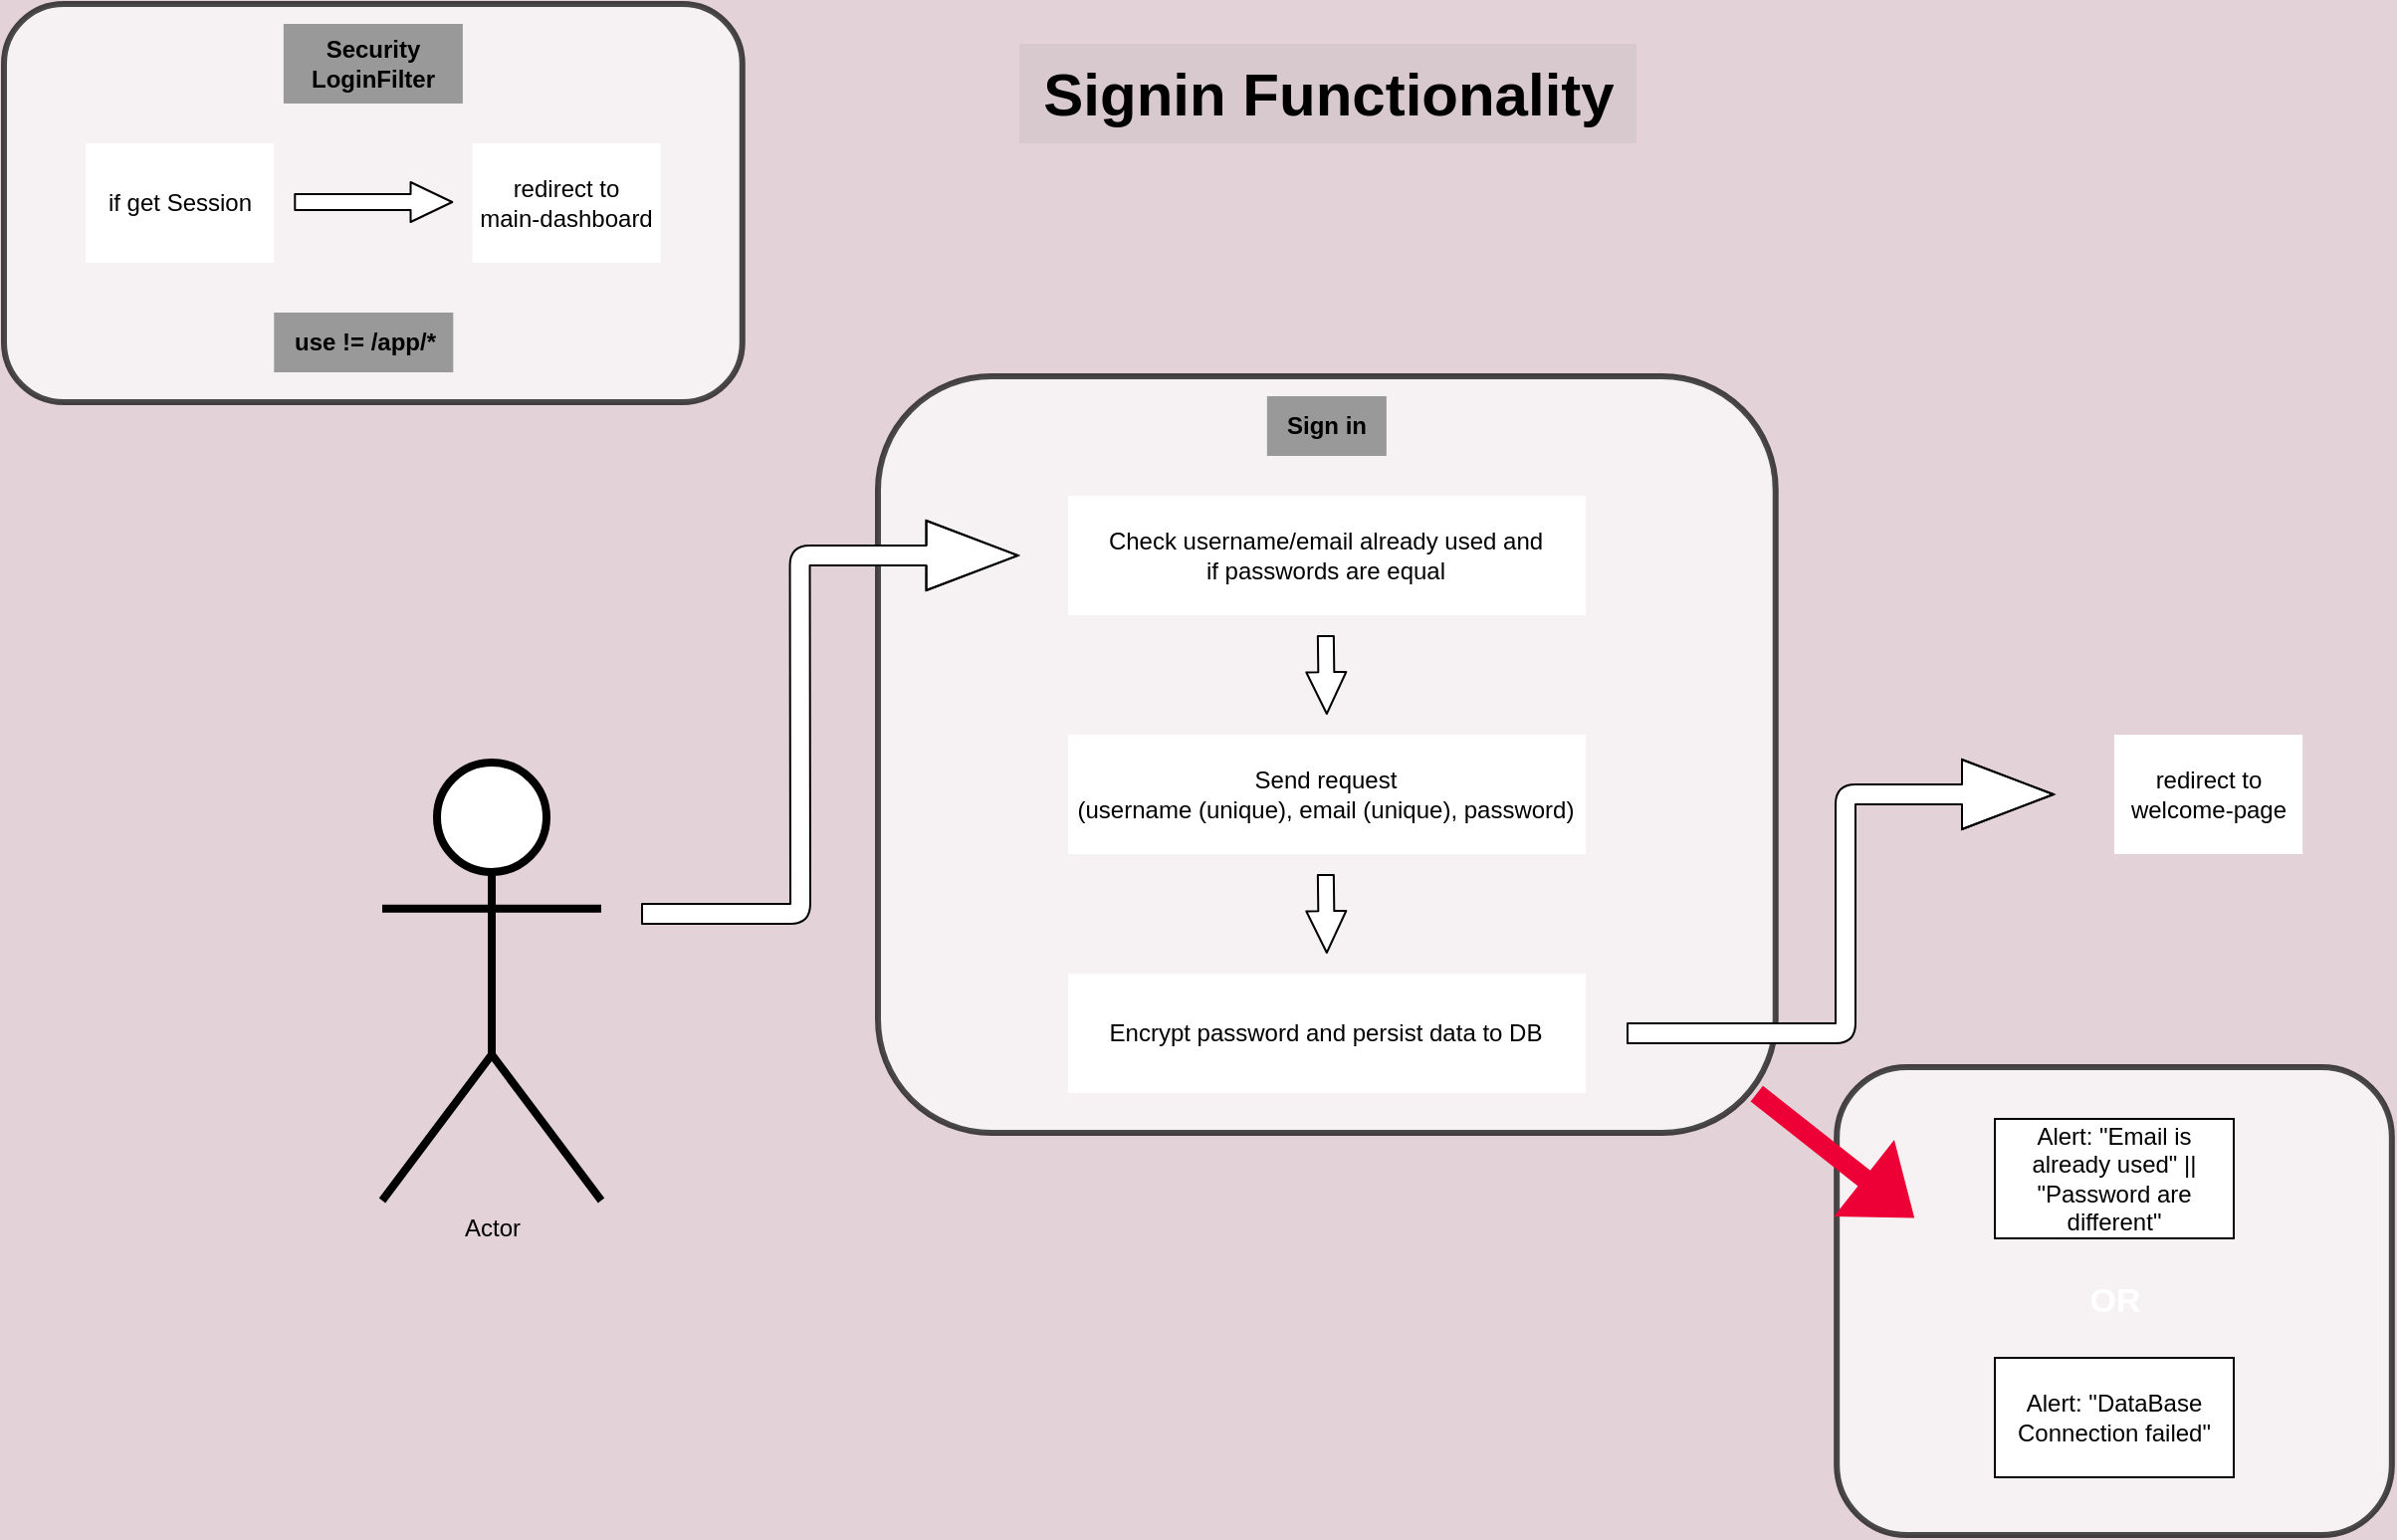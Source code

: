 <mxfile>
    <diagram id="Pwh17KiYS3t1jNNCGKba" name="Page-1">
        <mxGraphModel dx="1575" dy="932" grid="1" gridSize="10" guides="1" tooltips="1" connect="1" arrows="1" fold="1" page="1" pageScale="1" pageWidth="300" pageHeight="400" background="#E3D3D8" math="0" shadow="0">
            <root>
                <mxCell id="0"/>
                <mxCell id="1" parent="0"/>
                <mxCell id="58" value="" style="rounded=1;whiteSpace=wrap;html=1;shadow=0;strokeWidth=3;fontColor=#000000;opacity=70;" parent="1" vertex="1">
                    <mxGeometry x="159" y="197" width="450.87" height="380" as="geometry"/>
                </mxCell>
                <mxCell id="67" value="&lt;font style=&quot;font-size: 30px;&quot; color=&quot;#000000&quot;&gt;Signin Functionality&lt;br&gt;&lt;/font&gt;" style="text;html=1;align=center;verticalAlign=middle;resizable=0;points=[];autosize=1;strokeColor=none;fillColor=#d8c9ce;shadow=0;strokeWidth=3;fontStyle=1" parent="1" vertex="1">
                    <mxGeometry x="230" y="30" width="310" height="50" as="geometry"/>
                </mxCell>
                <mxCell id="81" value="Actor" style="shape=umlActor;verticalLabelPosition=bottom;verticalAlign=top;html=1;outlineConnect=0;strokeColor=#000000;strokeWidth=4;fontColor=#000000;" parent="1" vertex="1">
                    <mxGeometry x="-90" y="391" width="110" height="220" as="geometry"/>
                </mxCell>
                <mxCell id="85" value="Check username/email already used and &lt;br&gt;if passwords are equal" style="rounded=0;whiteSpace=wrap;html=1;strokeColor=none;strokeWidth=4;" parent="1" vertex="1">
                    <mxGeometry x="254.43" y="257" width="260" height="60" as="geometry"/>
                </mxCell>
                <mxCell id="87" value="" style="shape=flexArrow;endArrow=classic;html=1;fillColor=default;endWidth=11;endSize=6.63;width=8;" parent="1" edge="1">
                    <mxGeometry width="50" height="50" relative="1" as="geometry">
                        <mxPoint x="383.93" y="327" as="sourcePoint"/>
                        <mxPoint x="384.43" y="367" as="targetPoint"/>
                    </mxGeometry>
                </mxCell>
                <mxCell id="94" value="" style="shape=flexArrow;endArrow=classic;html=1;fillColor=default;endWidth=11;endSize=6.63;width=8;" parent="1" edge="1">
                    <mxGeometry width="50" height="50" relative="1" as="geometry">
                        <mxPoint x="383.93" y="447" as="sourcePoint"/>
                        <mxPoint x="384.43" y="487" as="targetPoint"/>
                    </mxGeometry>
                </mxCell>
                <mxCell id="97" value="Send request&lt;br&gt;(username (unique), email (unique), password)" style="rounded=0;whiteSpace=wrap;html=1;strokeColor=none;strokeWidth=4;" parent="1" vertex="1">
                    <mxGeometry x="254.43" y="377" width="260" height="60" as="geometry"/>
                </mxCell>
                <mxCell id="98" value="Encrypt password and persist data to DB" style="rounded=0;whiteSpace=wrap;html=1;strokeColor=none;strokeWidth=4;" parent="1" vertex="1">
                    <mxGeometry x="254.43" y="497" width="260" height="60" as="geometry"/>
                </mxCell>
                <mxCell id="101" value="&lt;b&gt;Sign in&lt;br&gt;&lt;/b&gt;" style="text;html=1;align=center;verticalAlign=middle;resizable=0;points=[];autosize=1;strokeColor=none;fillColor=#999999;fontColor=#000000;labelBackgroundColor=none;labelBorderColor=none;" parent="1" vertex="1">
                    <mxGeometry x="354.43" y="207" width="60" height="30" as="geometry"/>
                </mxCell>
                <mxCell id="103" value="" style="rounded=1;whiteSpace=wrap;html=1;shadow=0;strokeWidth=3;fontColor=#000000;opacity=70;" parent="1" vertex="1">
                    <mxGeometry x="-280" y="10" width="370.87" height="200" as="geometry"/>
                </mxCell>
                <mxCell id="106" value="&lt;b&gt;Security&lt;br&gt;LoginFilter&lt;br&gt;&lt;/b&gt;" style="text;html=1;align=center;verticalAlign=middle;resizable=0;points=[];autosize=1;strokeColor=none;fillColor=#999999;fontColor=#000000;labelBackgroundColor=none;labelBorderColor=none;" parent="1" vertex="1">
                    <mxGeometry x="-139.56" y="20" width="90" height="40" as="geometry"/>
                </mxCell>
                <mxCell id="108" value="if get Session" style="rounded=0;whiteSpace=wrap;html=1;strokeColor=none;strokeWidth=4;" parent="1" vertex="1">
                    <mxGeometry x="-238.91" y="80" width="94.56" height="60" as="geometry"/>
                </mxCell>
                <mxCell id="109" value="" style="shape=flexArrow;endArrow=classic;html=1;fillColor=default;endWidth=11;endSize=6.63;width=8;" parent="1" edge="1">
                    <mxGeometry width="50" height="50" relative="1" as="geometry">
                        <mxPoint x="-134.35" y="109.5" as="sourcePoint"/>
                        <mxPoint x="-54.35" y="109.5" as="targetPoint"/>
                    </mxGeometry>
                </mxCell>
                <mxCell id="111" value="redirect to&lt;br&gt;main-dashboard" style="rounded=0;whiteSpace=wrap;html=1;strokeColor=none;strokeWidth=4;" parent="1" vertex="1">
                    <mxGeometry x="-44.79" y="80" width="94.56" height="60" as="geometry"/>
                </mxCell>
                <mxCell id="113" value="" style="shape=flexArrow;endArrow=classic;html=1;fillColor=default;endWidth=24;endSize=15;" parent="1" edge="1">
                    <mxGeometry width="50" height="50" relative="1" as="geometry">
                        <mxPoint x="40" y="467" as="sourcePoint"/>
                        <mxPoint x="229.77" y="287" as="targetPoint"/>
                        <Array as="points">
                            <mxPoint x="120" y="467"/>
                            <mxPoint x="119.77" y="287"/>
                        </Array>
                    </mxGeometry>
                </mxCell>
                <mxCell id="114" value="" style="shape=flexArrow;endArrow=classic;html=1;fillColor=default;endWidth=24;endSize=15;" parent="1" edge="1">
                    <mxGeometry width="50" height="50" relative="1" as="geometry">
                        <mxPoint x="535" y="527" as="sourcePoint"/>
                        <mxPoint x="750" y="407" as="targetPoint"/>
                        <Array as="points">
                            <mxPoint x="645" y="527"/>
                            <mxPoint x="645" y="407"/>
                        </Array>
                    </mxGeometry>
                </mxCell>
                <mxCell id="116" value="redirect to&lt;br&gt;welcome-page" style="rounded=0;whiteSpace=wrap;html=1;strokeColor=none;strokeWidth=4;" parent="1" vertex="1">
                    <mxGeometry x="780" y="377" width="94.56" height="60" as="geometry"/>
                </mxCell>
                <mxCell id="117" value="&lt;b&gt;use != /app/*&lt;br&gt;&lt;/b&gt;" style="text;html=1;align=center;verticalAlign=middle;resizable=0;points=[];autosize=1;strokeColor=none;fillColor=#999999;fontColor=#000000;labelBackgroundColor=none;labelBorderColor=none;" parent="1" vertex="1">
                    <mxGeometry x="-144.35" y="165" width="90" height="30" as="geometry"/>
                </mxCell>
                <mxCell id="118" value="" style="rounded=1;whiteSpace=wrap;html=1;shadow=0;strokeWidth=3;fontColor=#000000;opacity=70;" parent="1" vertex="1">
                    <mxGeometry x="640.59" y="544" width="278.83" height="235" as="geometry"/>
                </mxCell>
                <mxCell id="119" value="" style="shape=flexArrow;endArrow=classic;html=1;fillColor=#ED0036;strokeColor=none;endWidth=38;endSize=10.4;" parent="1" edge="1">
                    <mxGeometry width="50" height="50" relative="1" as="geometry">
                        <mxPoint x="600" y="557" as="sourcePoint"/>
                        <mxPoint x="680" y="620" as="targetPoint"/>
                    </mxGeometry>
                </mxCell>
                <mxCell id="120" value="Alert: &quot;Email is already used&quot; || &quot;Password are different&quot;" style="rounded=0;whiteSpace=wrap;html=1;" parent="1" vertex="1">
                    <mxGeometry x="720" y="570" width="120" height="60" as="geometry"/>
                </mxCell>
                <mxCell id="121" value="OR" style="text;html=1;align=center;verticalAlign=middle;resizable=0;points=[];autosize=1;strokeColor=none;fillColor=none;fontStyle=1;fontColor=#FFFFFF;fontSize=17;" parent="1" vertex="1">
                    <mxGeometry x="755" y="646.5" width="50" height="30" as="geometry"/>
                </mxCell>
                <mxCell id="122" value="Alert: &quot;DataBase Connection failed&quot;" style="rounded=0;whiteSpace=wrap;html=1;" parent="1" vertex="1">
                    <mxGeometry x="720.01" y="690" width="120" height="60" as="geometry"/>
                </mxCell>
            </root>
        </mxGraphModel>
    </diagram>
</mxfile>